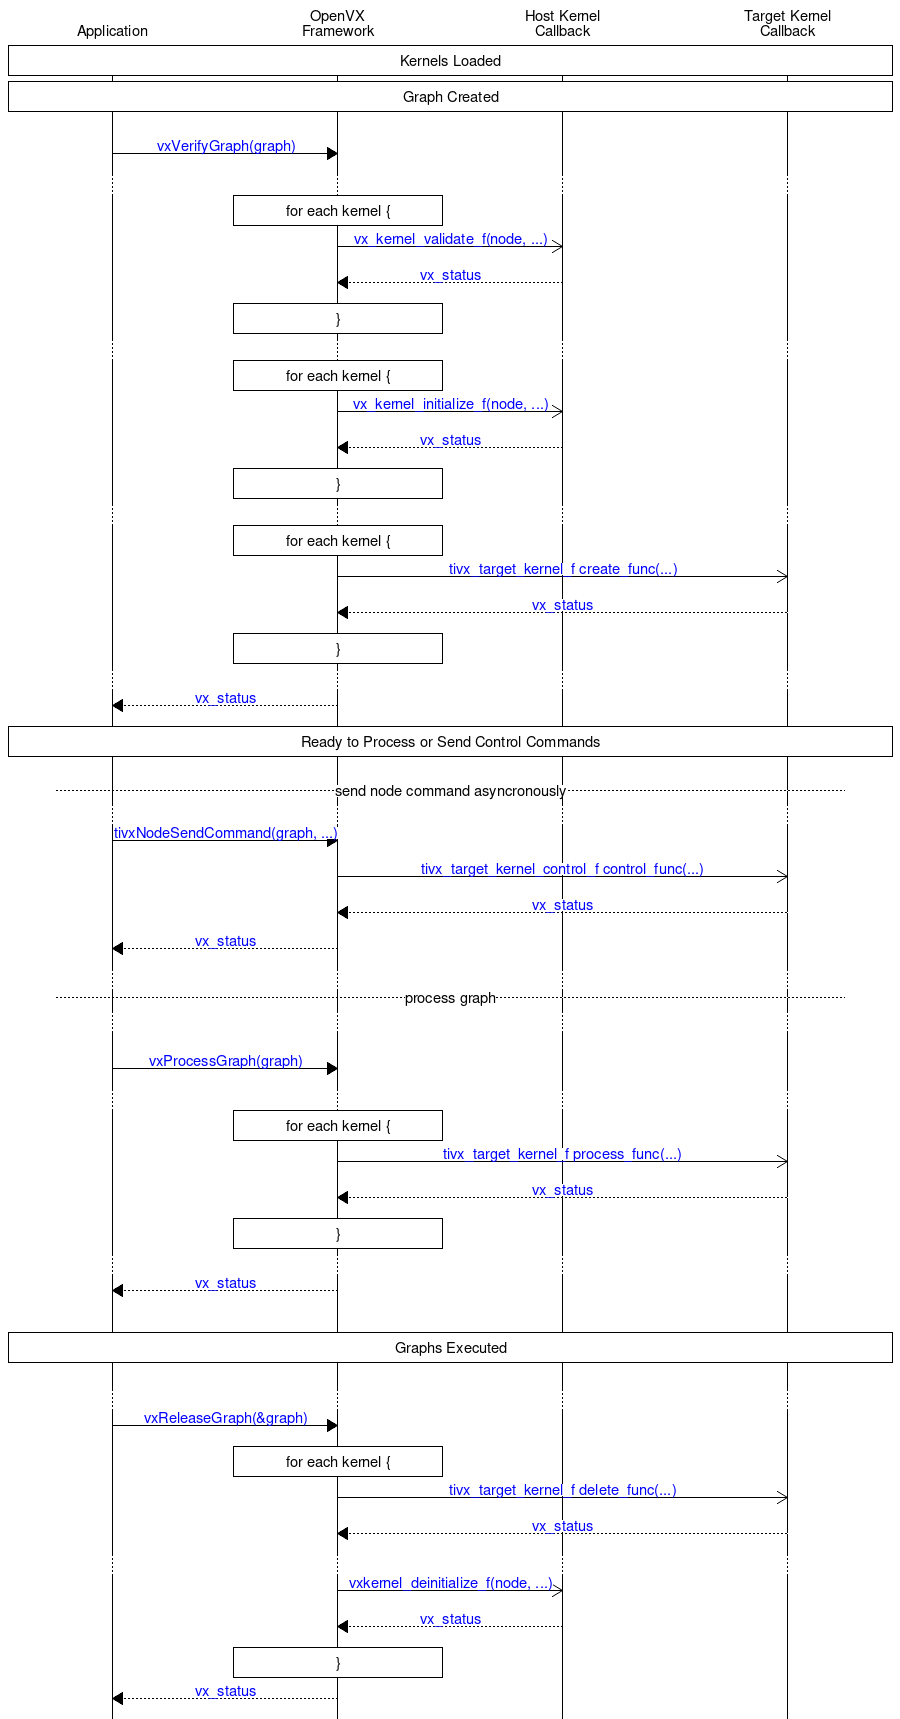 msc {
    hscale = "1.5",  wordwraparcs = "true";

    APP [label="Application"], OVX [label="OpenVX\nFramework"], HOST [label="Host Kernel\nCallback"], TAR [label="Target Kernel\nCallback"];

    APP box TAR [label="Kernels Loaded"];
    APP box TAR [label="Graph Created"];
    ||| ;
    APP => OVX  [label="vxVerifyGraph(graph)", URL="\ref vxVerifyGraph"];
    ... ;
    OVX box OVX [label="for each kernel {"];
    OVX =>> HOST [label="vx_kernel_validate_f(node, ...)", URL="\ref vx_kernel_validate_f"];
    OVX << HOST [label="vx_status", URL="\ref vx_status_e"];
    OVX box OVX [label="}"];
    ... ;
    OVX box OVX [label="for each kernel {"];
    OVX =>> HOST [label="vx_kernel_initialize_f(node, ...)", URL="\ref  vx_kernel_initialize_f"];
    OVX << HOST [label="vx_status", URL="\ref vx_status_e"];
    OVX box OVX [label="}"];
    ... ;
    OVX box OVX [label="for each kernel {"];
    OVX =>> TAR [label="tivx_target_kernel_f create_func(...)", URL="\ref  tivxAddTargetKernelByName"];
    OVX << TAR [label="vx_status", URL="\ref vx_status_e"];
    OVX box OVX [label="}"];
    ... ;
    APP << OVX [label="vx_status", URL="\ref vx_status_e"];
    APP box TAR [label="Ready to Process or Send Control Commands"];
    ||| ;
    --- [label="send node command asyncronously"];
    ... ;
    APP => OVX  [label="tivxNodeSendCommand(graph, ...)", URL="\ref tivxNodeSendCommand"];
    OVX =>> TAR  [label="tivx_target_kernel_control_f control_func(...)", URL="\ref tivxAddTargetKernelByName"];
    OVX << TAR [label="vx_status", URL="\ref vx_status_e"];
    APP << OVX [label="vx_status", URL="\ref vx_status_e"];
    ... ;
    --- [label="process graph"];
    ... ;
    ||| ;
    APP => OVX  [label="vxProcessGraph(graph)", URL="\ref vxProcessGraph"];
    ... ;
    OVX box OVX [label="for each kernel {"];
    OVX =>> TAR [label="tivx_target_kernel_f process_func(...)", URL="\ref  tivxAddTargetKernelByName"];
    OVX << TAR [label="vx_status", URL="\ref vx_status_e"];
    OVX box OVX [label="}"];
    ... ;
    APP << OVX [label="vx_status", URL="\ref vx_status_e"];
    ||| ;
    APP box TAR [label="Graphs Executed"];
    ||| ;
    ... ;
    APP => OVX [label="vxReleaseGraph(&graph)", URL="\ref vxReleaseGraph"];
    OVX box OVX [label="for each kernel {"];
    OVX =>> TAR [label="tivx_target_kernel_f delete_func(...)", URL="\ref  tivxAddTargetKernelByName"];
    OVX << TAR [label="vx_status", URL="\ref vx_status_e"];
    ... ;
    OVX =>> HOST [label="vxkernel_deinitialize_f(node, ...)", URL="\ref vx_kernel_deinitialize_f"];
    OVX << HOST [label="vx_status", URL="\ref vx_status_e"];
    OVX box OVX [label="}"];
    APP << OVX [label="vx_status", URL="\ref vx_status_e"];
}
